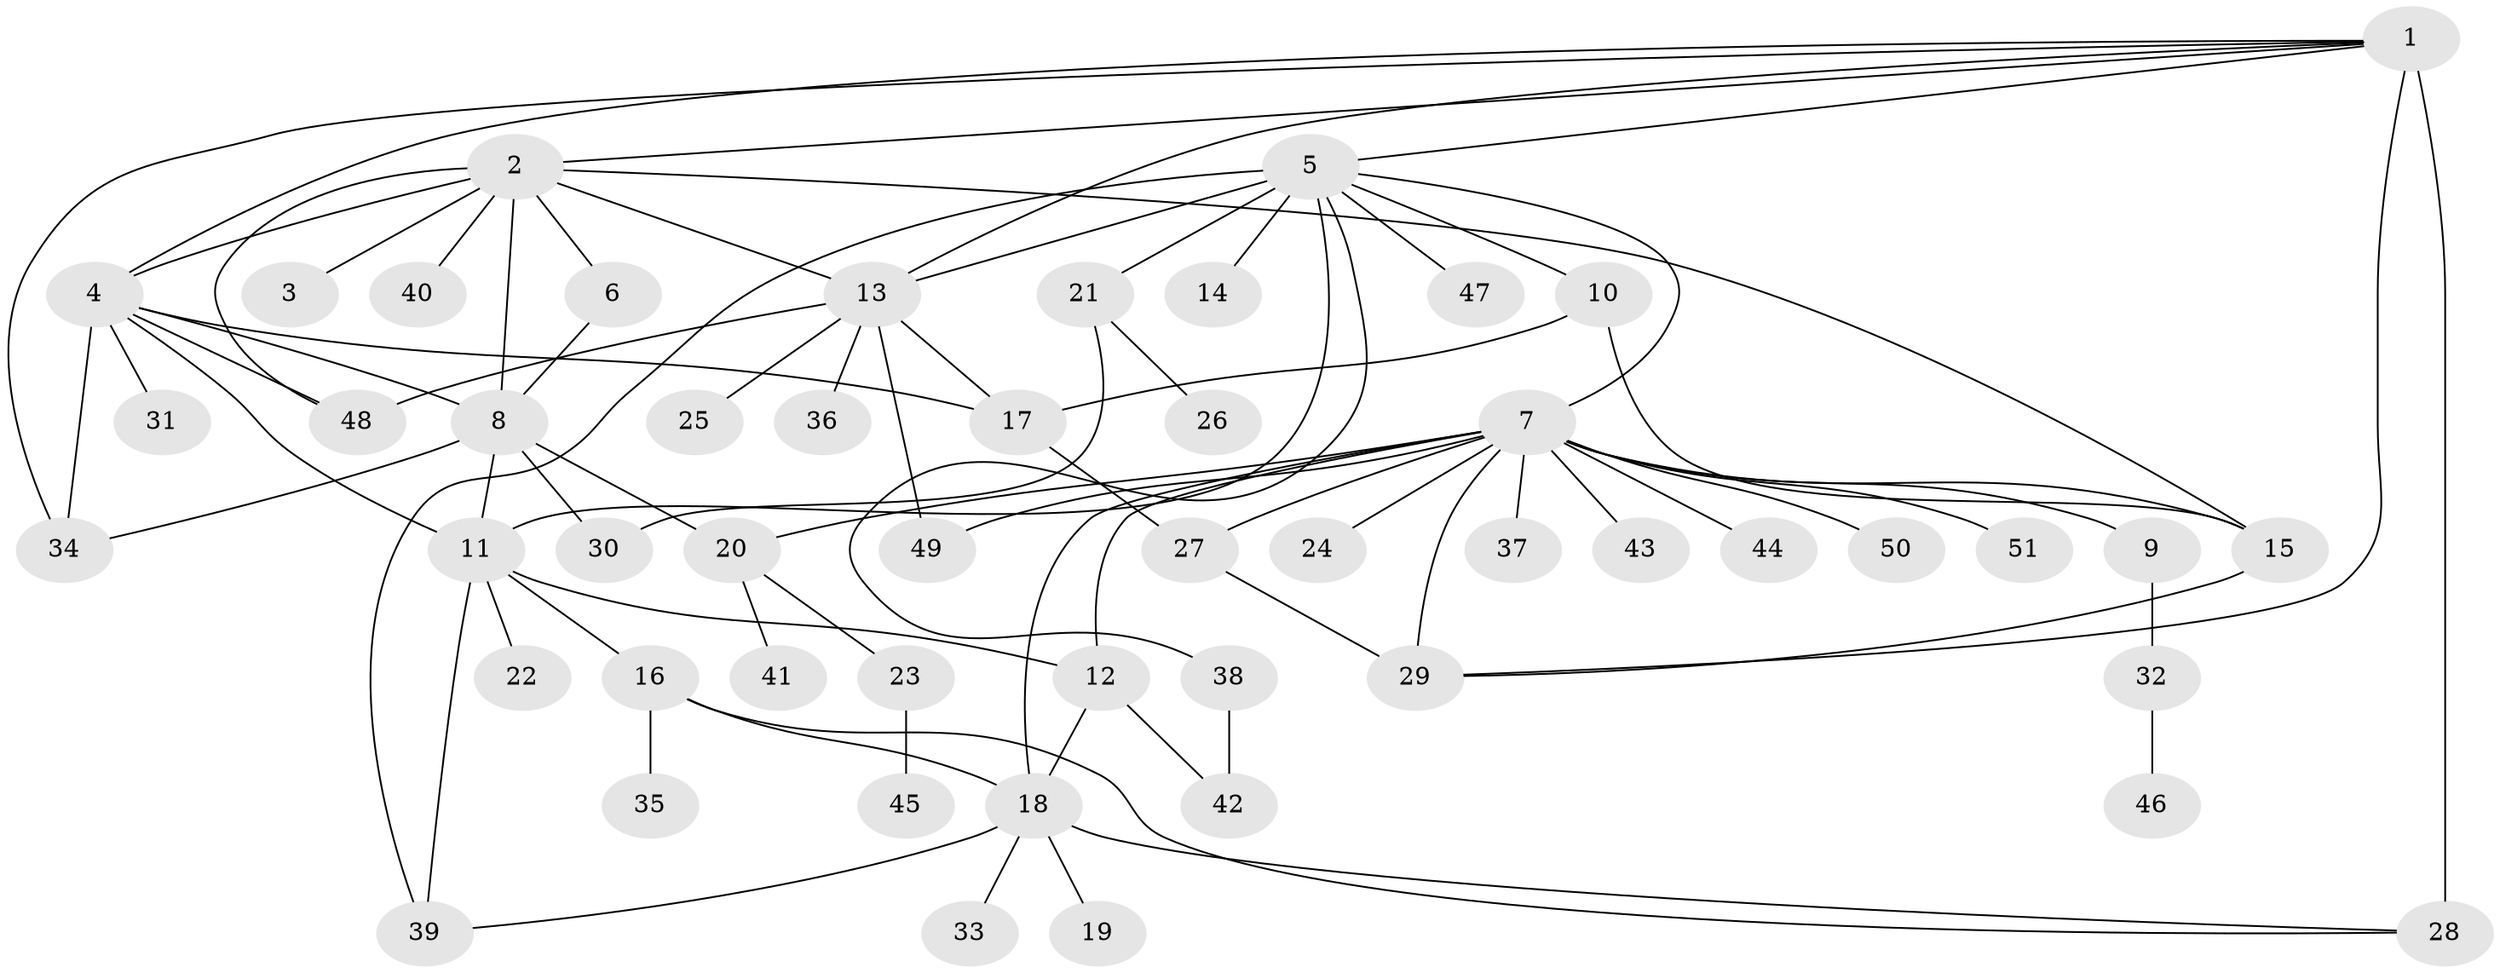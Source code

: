 // original degree distribution, {14: 0.00980392156862745, 16: 0.00980392156862745, 2: 0.22549019607843138, 10: 0.00980392156862745, 12: 0.00980392156862745, 17: 0.00980392156862745, 6: 0.00980392156862745, 4: 0.058823529411764705, 3: 0.09803921568627451, 13: 0.00980392156862745, 1: 0.5, 9: 0.0196078431372549, 5: 0.0196078431372549, 7: 0.00980392156862745}
// Generated by graph-tools (version 1.1) at 2025/35/03/09/25 02:35:43]
// undirected, 51 vertices, 80 edges
graph export_dot {
graph [start="1"]
  node [color=gray90,style=filled];
  1;
  2;
  3;
  4;
  5;
  6;
  7;
  8;
  9;
  10;
  11;
  12;
  13;
  14;
  15;
  16;
  17;
  18;
  19;
  20;
  21;
  22;
  23;
  24;
  25;
  26;
  27;
  28;
  29;
  30;
  31;
  32;
  33;
  34;
  35;
  36;
  37;
  38;
  39;
  40;
  41;
  42;
  43;
  44;
  45;
  46;
  47;
  48;
  49;
  50;
  51;
  1 -- 2 [weight=1.0];
  1 -- 4 [weight=1.0];
  1 -- 5 [weight=1.0];
  1 -- 13 [weight=1.0];
  1 -- 28 [weight=6.0];
  1 -- 29 [weight=1.0];
  1 -- 34 [weight=1.0];
  2 -- 3 [weight=1.0];
  2 -- 4 [weight=1.0];
  2 -- 6 [weight=1.0];
  2 -- 8 [weight=6.0];
  2 -- 13 [weight=1.0];
  2 -- 15 [weight=1.0];
  2 -- 40 [weight=1.0];
  2 -- 48 [weight=1.0];
  4 -- 8 [weight=1.0];
  4 -- 11 [weight=1.0];
  4 -- 17 [weight=1.0];
  4 -- 31 [weight=1.0];
  4 -- 34 [weight=1.0];
  4 -- 48 [weight=1.0];
  5 -- 7 [weight=1.0];
  5 -- 10 [weight=1.0];
  5 -- 11 [weight=1.0];
  5 -- 13 [weight=1.0];
  5 -- 14 [weight=1.0];
  5 -- 21 [weight=2.0];
  5 -- 38 [weight=1.0];
  5 -- 39 [weight=1.0];
  5 -- 47 [weight=1.0];
  6 -- 8 [weight=1.0];
  7 -- 9 [weight=1.0];
  7 -- 12 [weight=1.0];
  7 -- 15 [weight=2.0];
  7 -- 18 [weight=1.0];
  7 -- 20 [weight=1.0];
  7 -- 24 [weight=1.0];
  7 -- 27 [weight=1.0];
  7 -- 29 [weight=1.0];
  7 -- 37 [weight=1.0];
  7 -- 43 [weight=1.0];
  7 -- 44 [weight=1.0];
  7 -- 49 [weight=1.0];
  7 -- 50 [weight=1.0];
  7 -- 51 [weight=1.0];
  8 -- 11 [weight=1.0];
  8 -- 20 [weight=1.0];
  8 -- 30 [weight=1.0];
  8 -- 34 [weight=1.0];
  9 -- 32 [weight=1.0];
  10 -- 15 [weight=1.0];
  10 -- 17 [weight=1.0];
  11 -- 12 [weight=6.0];
  11 -- 16 [weight=1.0];
  11 -- 22 [weight=1.0];
  11 -- 39 [weight=1.0];
  12 -- 18 [weight=1.0];
  12 -- 42 [weight=1.0];
  13 -- 17 [weight=1.0];
  13 -- 25 [weight=1.0];
  13 -- 36 [weight=1.0];
  13 -- 48 [weight=1.0];
  13 -- 49 [weight=1.0];
  15 -- 29 [weight=1.0];
  16 -- 18 [weight=1.0];
  16 -- 28 [weight=1.0];
  16 -- 35 [weight=1.0];
  17 -- 27 [weight=1.0];
  18 -- 19 [weight=1.0];
  18 -- 28 [weight=2.0];
  18 -- 33 [weight=1.0];
  18 -- 39 [weight=1.0];
  20 -- 23 [weight=1.0];
  20 -- 41 [weight=1.0];
  21 -- 26 [weight=1.0];
  21 -- 30 [weight=1.0];
  23 -- 45 [weight=1.0];
  27 -- 29 [weight=2.0];
  32 -- 46 [weight=1.0];
  38 -- 42 [weight=1.0];
}
